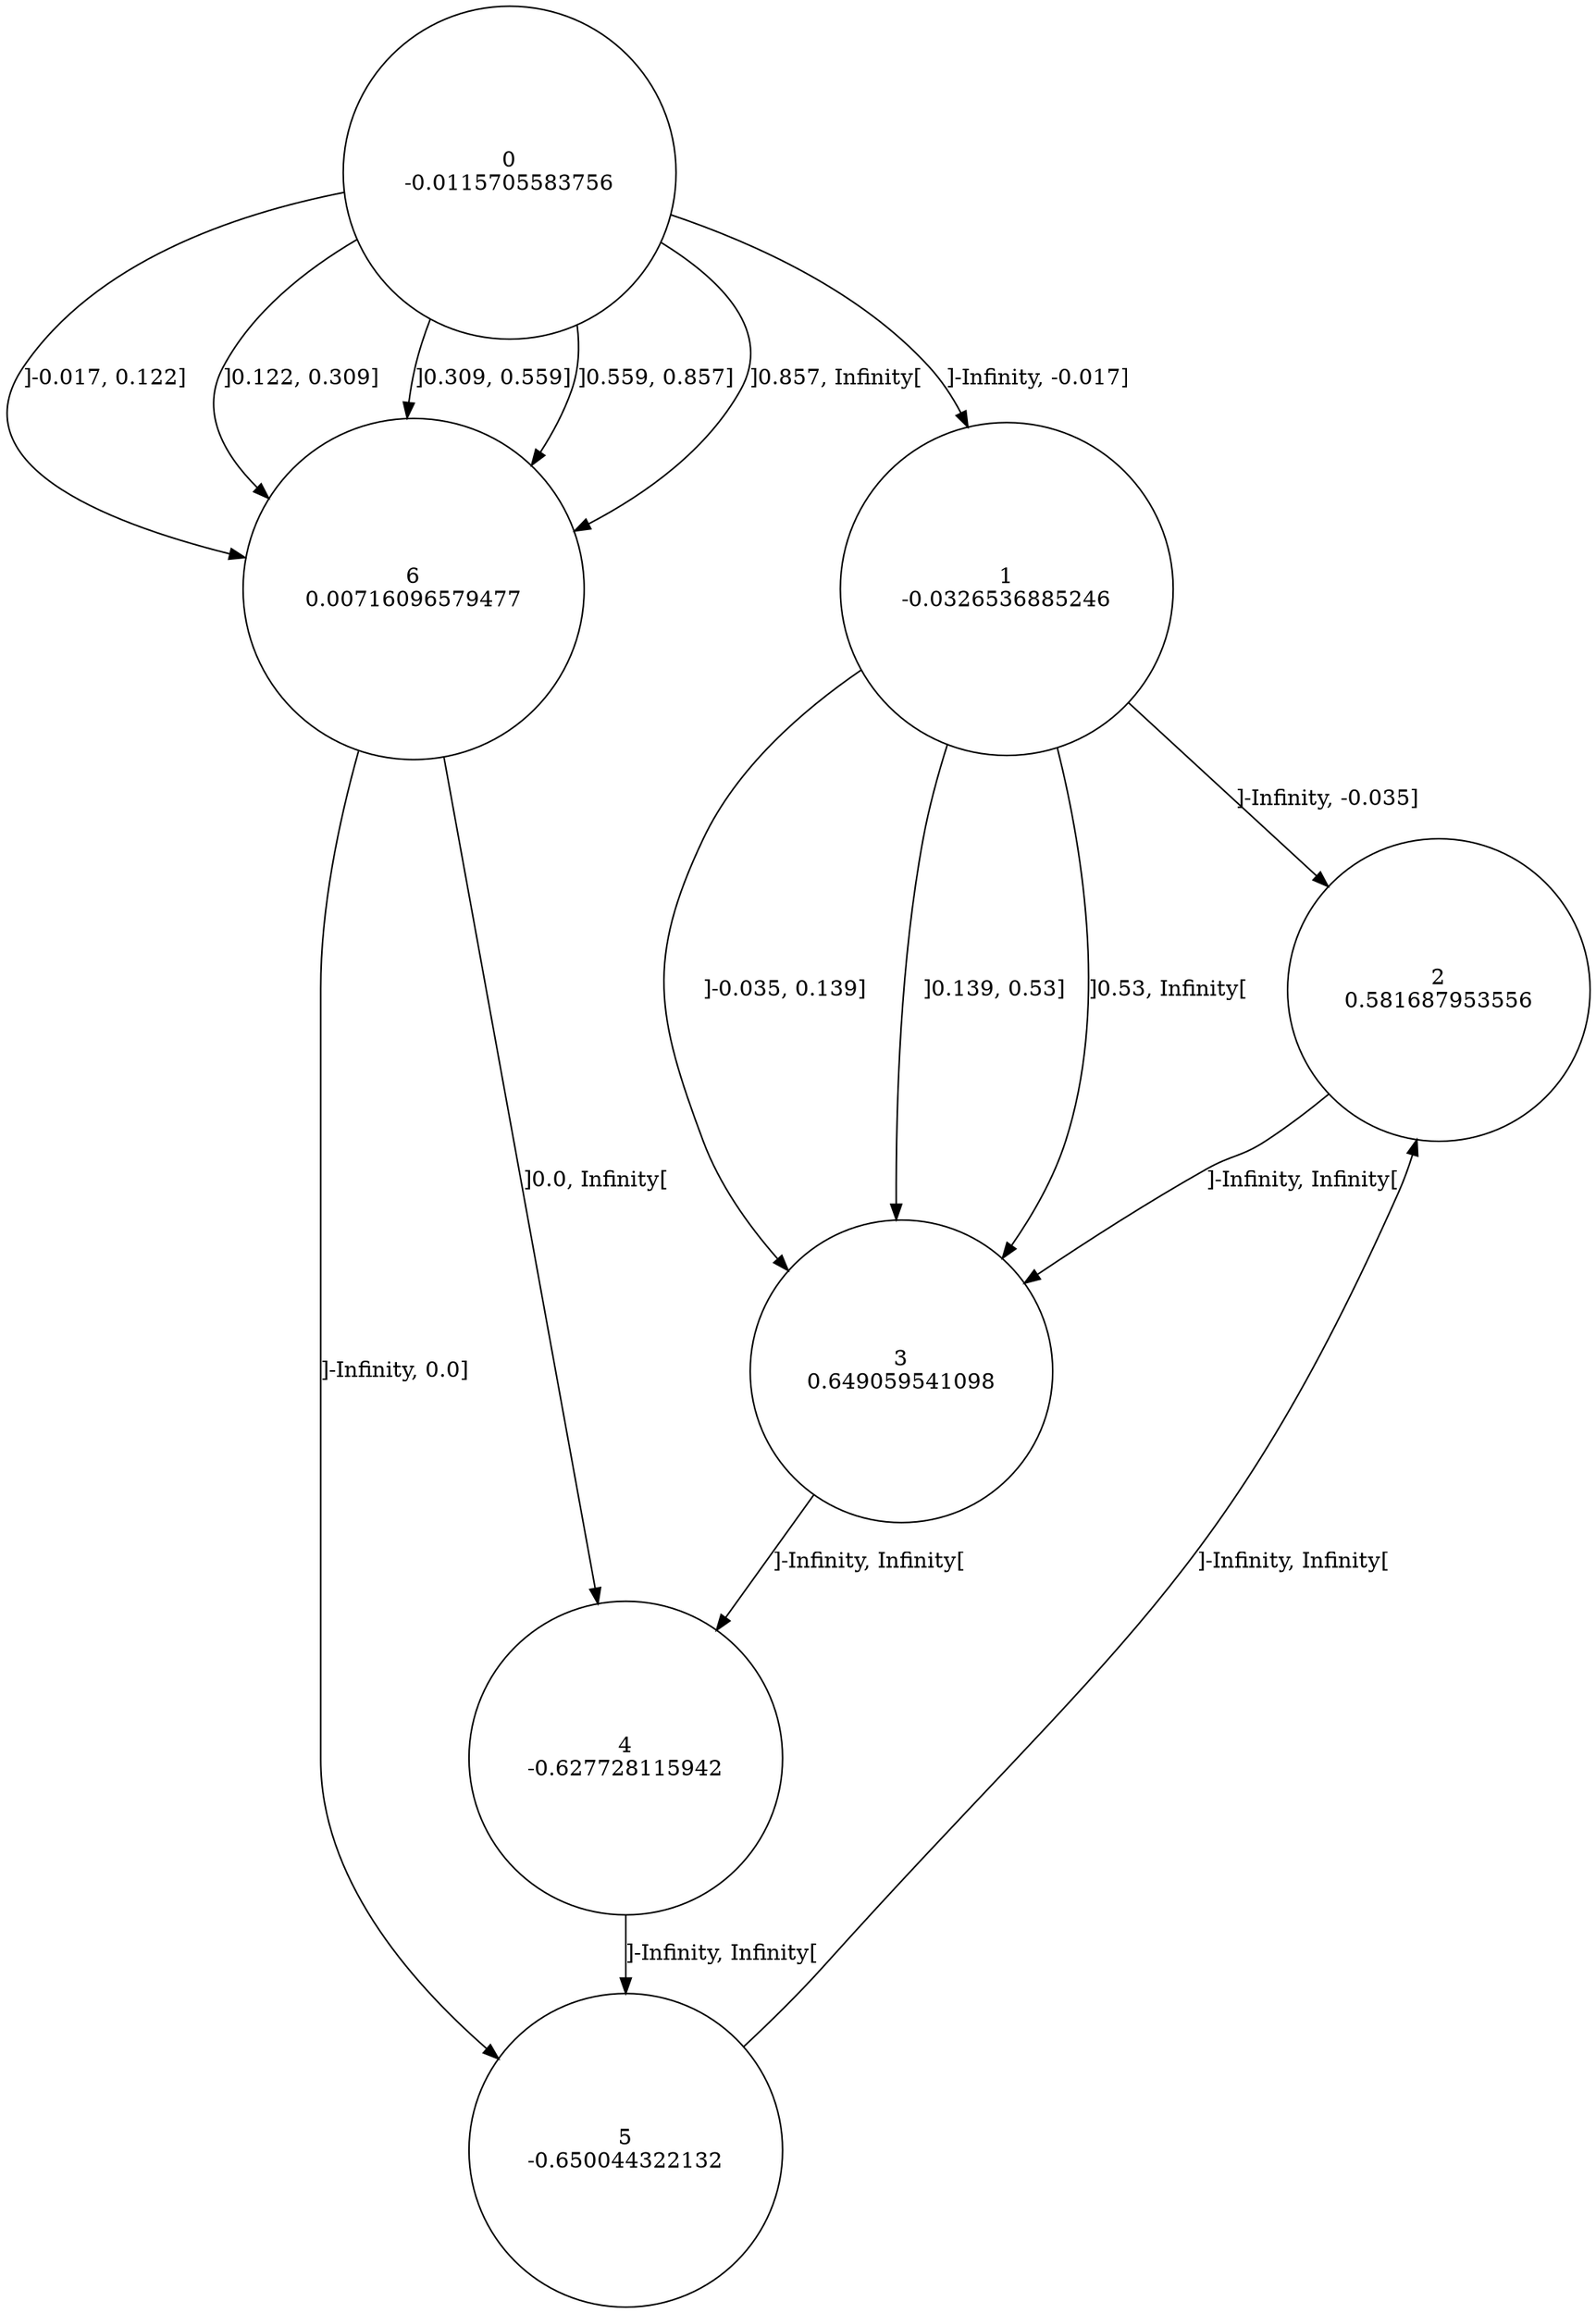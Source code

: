 digraph a {
0 [shape=circle, label="0\n-0.0115705583756"];
	0 -> 1 [label="]-Infinity, -0.017]"];
	0 -> 6 [label="]-0.017, 0.122]"];
	0 -> 6 [label="]0.122, 0.309]"];
	0 -> 6 [label="]0.309, 0.559]"];
	0 -> 6 [label="]0.559, 0.857]"];
	0 -> 6 [label="]0.857, Infinity["];
1 [shape=circle, label="1\n-0.0326536885246"];
	1 -> 2 [label="]-Infinity, -0.035]"];
	1 -> 3 [label="]-0.035, 0.139]"];
	1 -> 3 [label="]0.139, 0.53]"];
	1 -> 3 [label="]0.53, Infinity["];
2 [shape=circle, label="2\n0.581687953556"];
	2 -> 3 [label="]-Infinity, Infinity["];
3 [shape=circle, label="3\n0.649059541098"];
	3 -> 4 [label="]-Infinity, Infinity["];
4 [shape=circle, label="4\n-0.627728115942"];
	4 -> 5 [label="]-Infinity, Infinity["];
5 [shape=circle, label="5\n-0.650044322132"];
	5 -> 2 [label="]-Infinity, Infinity["];
6 [shape=circle, label="6\n0.00716096579477"];
	6 -> 5 [label="]-Infinity, 0.0]"];
	6 -> 4 [label="]0.0, Infinity["];
}